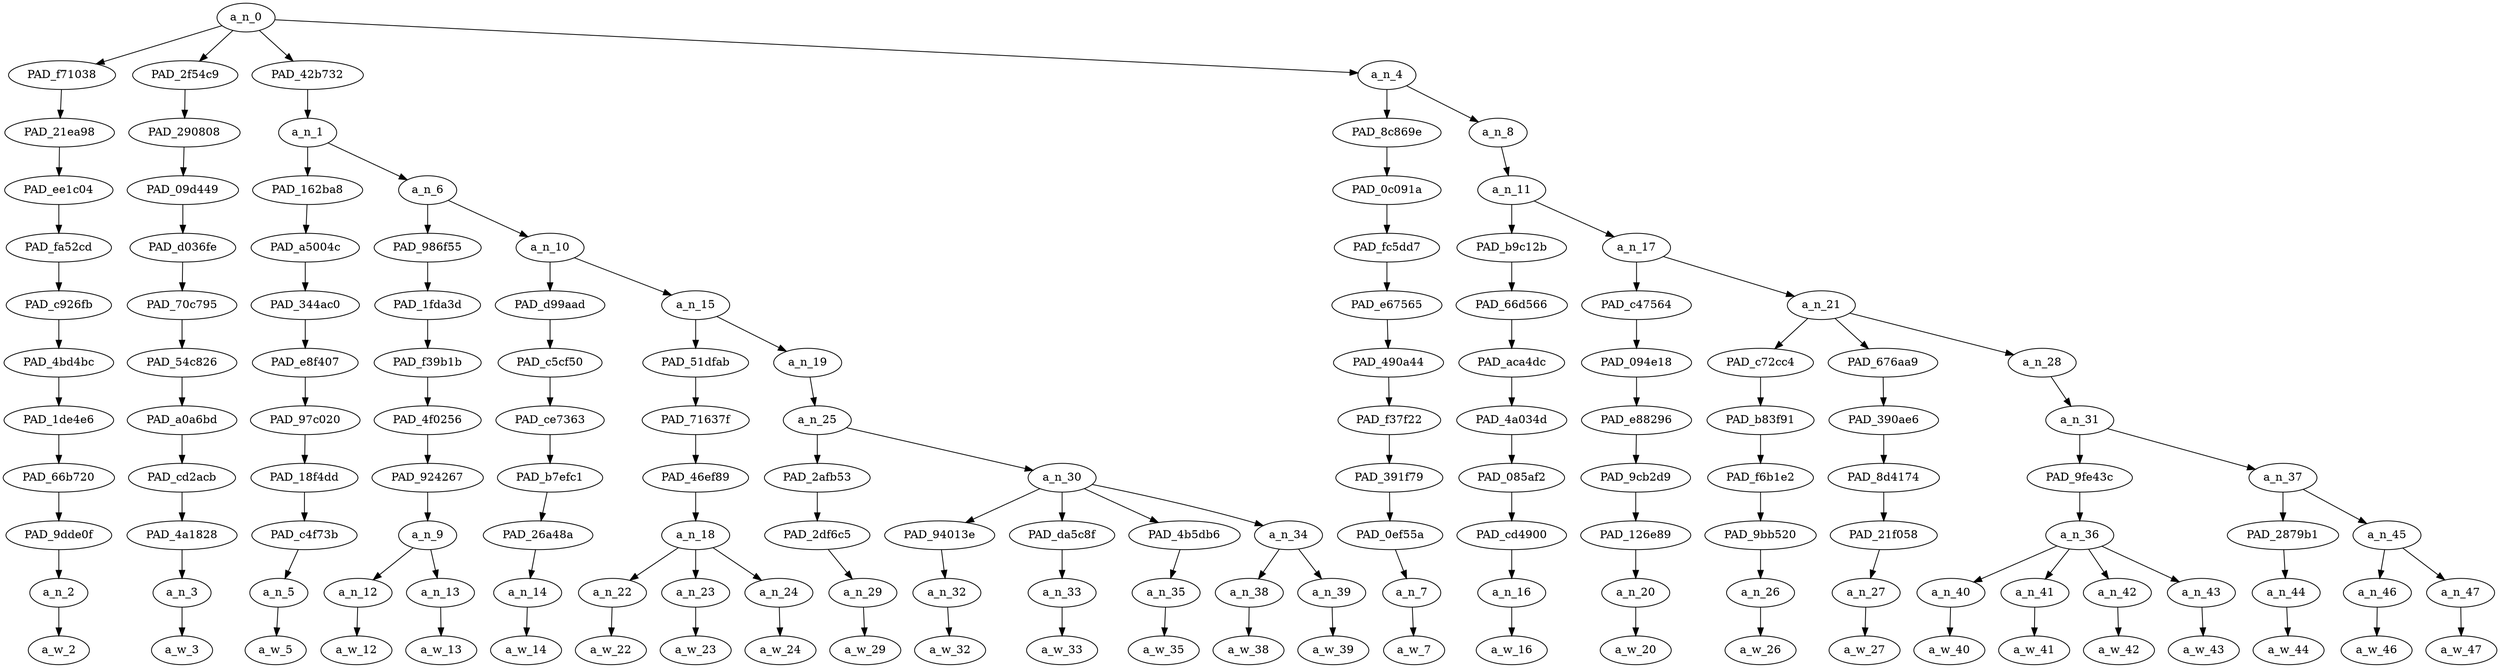 strict digraph "" {
	a_n_0	[div_dir=1,
		index=0,
		level=11,
		pos="11.180013020833334,11!",
		text_span="[0, 1, 2, 3, 4, 5, 6, 7, 8, 9, 10, 11, 12, 13, 14, 15, 16, 17, 18, 19, 20, 21, 22, 23, 24, 25, 26]",
		value=0.99999999];
	PAD_f71038	[div_dir=1,
		index=1,
		level=10,
		pos="13.0,10!",
		text_span="[13]",
		value=0.02523345];
	a_n_0 -> PAD_f71038;
	PAD_2f54c9	[div_dir=1,
		index=2,
		level=10,
		pos="14.0,10!",
		text_span="[14]",
		value=0.02444621];
	a_n_0 -> PAD_2f54c9;
	PAD_42b732	[div_dir=1,
		index=0,
		level=10,
		pos="1.58984375,10!",
		text_span="[0, 1, 2, 3, 4, 5, 6, 7, 8, 9, 10, 11, 12]",
		value=0.43437979];
	a_n_0 -> PAD_42b732;
	a_n_4	[div_dir=1,
		index=3,
		level=10,
		pos="16.130208333333336,10!",
		text_span="[15, 16, 17, 18, 19, 20, 21, 22, 23, 24, 25, 26]",
		value=0.51493532];
	a_n_0 -> a_n_4;
	PAD_21ea98	[div_dir=1,
		index=1,
		level=9,
		pos="13.0,9!",
		text_span="[13]",
		value=0.02523345];
	PAD_f71038 -> PAD_21ea98;
	PAD_ee1c04	[div_dir=1,
		index=2,
		level=8,
		pos="13.0,8!",
		text_span="[13]",
		value=0.02523345];
	PAD_21ea98 -> PAD_ee1c04;
	PAD_fa52cd	[div_dir=1,
		index=3,
		level=7,
		pos="13.0,7!",
		text_span="[13]",
		value=0.02523345];
	PAD_ee1c04 -> PAD_fa52cd;
	PAD_c926fb	[div_dir=1,
		index=4,
		level=6,
		pos="13.0,6!",
		text_span="[13]",
		value=0.02523345];
	PAD_fa52cd -> PAD_c926fb;
	PAD_4bd4bc	[div_dir=1,
		index=5,
		level=5,
		pos="13.0,5!",
		text_span="[13]",
		value=0.02523345];
	PAD_c926fb -> PAD_4bd4bc;
	PAD_1de4e6	[div_dir=1,
		index=5,
		level=4,
		pos="13.0,4!",
		text_span="[13]",
		value=0.02523345];
	PAD_4bd4bc -> PAD_1de4e6;
	PAD_66b720	[div_dir=1,
		index=6,
		level=3,
		pos="13.0,3!",
		text_span="[13]",
		value=0.02523345];
	PAD_1de4e6 -> PAD_66b720;
	PAD_9dde0f	[div_dir=1,
		index=9,
		level=2,
		pos="13.0,2!",
		text_span="[13]",
		value=0.02523345];
	PAD_66b720 -> PAD_9dde0f;
	a_n_2	[div_dir=1,
		index=13,
		level=1,
		pos="13.0,1!",
		text_span="[13]",
		value=0.02523345];
	PAD_9dde0f -> a_n_2;
	a_w_2	[div_dir=0,
		index=13,
		level=0,
		pos="13,0!",
		text_span="[13]",
		value=then];
	a_n_2 -> a_w_2;
	PAD_290808	[div_dir=1,
		index=2,
		level=9,
		pos="14.0,9!",
		text_span="[14]",
		value=0.02444621];
	PAD_2f54c9 -> PAD_290808;
	PAD_09d449	[div_dir=1,
		index=3,
		level=8,
		pos="14.0,8!",
		text_span="[14]",
		value=0.02444621];
	PAD_290808 -> PAD_09d449;
	PAD_d036fe	[div_dir=1,
		index=4,
		level=7,
		pos="14.0,7!",
		text_span="[14]",
		value=0.02444621];
	PAD_09d449 -> PAD_d036fe;
	PAD_70c795	[div_dir=1,
		index=5,
		level=6,
		pos="14.0,6!",
		text_span="[14]",
		value=0.02444621];
	PAD_d036fe -> PAD_70c795;
	PAD_54c826	[div_dir=1,
		index=6,
		level=5,
		pos="14.0,5!",
		text_span="[14]",
		value=0.02444621];
	PAD_70c795 -> PAD_54c826;
	PAD_a0a6bd	[div_dir=1,
		index=6,
		level=4,
		pos="14.0,4!",
		text_span="[14]",
		value=0.02444621];
	PAD_54c826 -> PAD_a0a6bd;
	PAD_cd2acb	[div_dir=1,
		index=7,
		level=3,
		pos="14.0,3!",
		text_span="[14]",
		value=0.02444621];
	PAD_a0a6bd -> PAD_cd2acb;
	PAD_4a1828	[div_dir=1,
		index=10,
		level=2,
		pos="14.0,2!",
		text_span="[14]",
		value=0.02444621];
	PAD_cd2acb -> PAD_4a1828;
	a_n_3	[div_dir=1,
		index=14,
		level=1,
		pos="14.0,1!",
		text_span="[14]",
		value=0.02444621];
	PAD_4a1828 -> a_n_3;
	a_w_3	[div_dir=0,
		index=14,
		level=0,
		pos="14,0!",
		text_span="[14]",
		value=i];
	a_n_3 -> a_w_3;
	a_n_1	[div_dir=1,
		index=0,
		level=9,
		pos="1.58984375,9!",
		text_span="[0, 1, 2, 3, 4, 5, 6, 7, 8, 9, 10, 11, 12]",
		value=0.43437979];
	PAD_42b732 -> a_n_1;
	PAD_162ba8	[div_dir=1,
		index=0,
		level=8,
		pos="0.0,8!",
		text_span="[0]",
		value=0.04190144];
	a_n_1 -> PAD_162ba8;
	a_n_6	[div_dir=1,
		index=1,
		level=8,
		pos="3.1796875,8!",
		text_span="[1, 2, 3, 4, 5, 6, 7, 8, 9, 10, 11, 12]",
		value=0.39186080];
	a_n_1 -> a_n_6;
	PAD_a5004c	[div_dir=1,
		index=0,
		level=7,
		pos="0.0,7!",
		text_span="[0]",
		value=0.04190144];
	PAD_162ba8 -> PAD_a5004c;
	PAD_344ac0	[div_dir=1,
		index=0,
		level=6,
		pos="0.0,6!",
		text_span="[0]",
		value=0.04190144];
	PAD_a5004c -> PAD_344ac0;
	PAD_e8f407	[div_dir=1,
		index=0,
		level=5,
		pos="0.0,5!",
		text_span="[0]",
		value=0.04190144];
	PAD_344ac0 -> PAD_e8f407;
	PAD_97c020	[div_dir=1,
		index=0,
		level=4,
		pos="0.0,4!",
		text_span="[0]",
		value=0.04190144];
	PAD_e8f407 -> PAD_97c020;
	PAD_18f4dd	[div_dir=1,
		index=0,
		level=3,
		pos="0.0,3!",
		text_span="[0]",
		value=0.04190144];
	PAD_97c020 -> PAD_18f4dd;
	PAD_c4f73b	[div_dir=1,
		index=0,
		level=2,
		pos="0.0,2!",
		text_span="[0]",
		value=0.04190144];
	PAD_18f4dd -> PAD_c4f73b;
	a_n_5	[div_dir=1,
		index=0,
		level=1,
		pos="0.0,1!",
		text_span="[0]",
		value=0.04190144];
	PAD_c4f73b -> a_n_5;
	a_w_5	[div_dir=0,
		index=0,
		level=0,
		pos="0,0!",
		text_span="[0]",
		value=what];
	a_n_5 -> a_w_5;
	PAD_986f55	[div_dir=1,
		index=1,
		level=7,
		pos="1.5,7!",
		text_span="[1, 2]",
		value=0.06108492];
	a_n_6 -> PAD_986f55;
	a_n_10	[div_dir=1,
		index=2,
		level=7,
		pos="4.859375,7!",
		text_span="[3, 4, 5, 6, 7, 8, 9, 10, 11, 12]",
		value=0.33023050];
	a_n_6 -> a_n_10;
	PAD_1fda3d	[div_dir=1,
		index=1,
		level=6,
		pos="1.5,6!",
		text_span="[1, 2]",
		value=0.06108492];
	PAD_986f55 -> PAD_1fda3d;
	PAD_f39b1b	[div_dir=1,
		index=1,
		level=5,
		pos="1.5,5!",
		text_span="[1, 2]",
		value=0.06108492];
	PAD_1fda3d -> PAD_f39b1b;
	PAD_4f0256	[div_dir=1,
		index=1,
		level=4,
		pos="1.5,4!",
		text_span="[1, 2]",
		value=0.06108492];
	PAD_f39b1b -> PAD_4f0256;
	PAD_924267	[div_dir=1,
		index=1,
		level=3,
		pos="1.5,3!",
		text_span="[1, 2]",
		value=0.06108492];
	PAD_4f0256 -> PAD_924267;
	a_n_9	[div_dir=1,
		index=1,
		level=2,
		pos="1.5,2!",
		text_span="[1, 2]",
		value=0.06108492];
	PAD_924267 -> a_n_9;
	a_n_12	[div_dir=-1,
		index=1,
		level=1,
		pos="1.0,1!",
		text_span="[1]",
		value=0.02848342];
	a_n_9 -> a_n_12;
	a_n_13	[div_dir=1,
		index=2,
		level=1,
		pos="2.0,1!",
		text_span="[2]",
		value=0.03247236];
	a_n_9 -> a_n_13;
	a_w_12	[div_dir=0,
		index=1,
		level=0,
		pos="1,0!",
		text_span="[1]",
		value=the];
	a_n_12 -> a_w_12;
	a_w_13	[div_dir=0,
		index=2,
		level=0,
		pos="2,0!",
		text_span="[2]",
		value=fuck];
	a_n_13 -> a_w_13;
	PAD_d99aad	[div_dir=-1,
		index=2,
		level=6,
		pos="3.0,6!",
		text_span="[3]",
		value=0.02798887];
	a_n_10 -> PAD_d99aad;
	a_n_15	[div_dir=1,
		index=3,
		level=6,
		pos="6.71875,6!",
		text_span="[4, 5, 6, 7, 8, 9, 10, 11, 12]",
		value=0.30170457];
	a_n_10 -> a_n_15;
	PAD_c5cf50	[div_dir=-1,
		index=2,
		level=5,
		pos="3.0,5!",
		text_span="[3]",
		value=0.02798887];
	PAD_d99aad -> PAD_c5cf50;
	PAD_ce7363	[div_dir=-1,
		index=2,
		level=4,
		pos="3.0,4!",
		text_span="[3]",
		value=0.02798887];
	PAD_c5cf50 -> PAD_ce7363;
	PAD_b7efc1	[div_dir=-1,
		index=2,
		level=3,
		pos="3.0,3!",
		text_span="[3]",
		value=0.02798887];
	PAD_ce7363 -> PAD_b7efc1;
	PAD_26a48a	[div_dir=-1,
		index=2,
		level=2,
		pos="3.0,2!",
		text_span="[3]",
		value=0.02798887];
	PAD_b7efc1 -> PAD_26a48a;
	a_n_14	[div_dir=-1,
		index=3,
		level=1,
		pos="3.0,1!",
		text_span="[3]",
		value=0.02798887];
	PAD_26a48a -> a_n_14;
	a_w_14	[div_dir=0,
		index=3,
		level=0,
		pos="3,0!",
		text_span="[3]",
		value=is];
	a_n_14 -> a_w_14;
	PAD_51dfab	[div_dir=1,
		index=3,
		level=5,
		pos="5.0,5!",
		text_span="[4, 5, 6]",
		value=0.12829639];
	a_n_15 -> PAD_51dfab;
	a_n_19	[div_dir=1,
		index=4,
		level=5,
		pos="8.4375,5!",
		text_span="[7, 8, 9, 10, 11, 12]",
		value=0.17284042];
	a_n_15 -> a_n_19;
	PAD_71637f	[div_dir=1,
		index=3,
		level=4,
		pos="5.0,4!",
		text_span="[4, 5, 6]",
		value=0.12829639];
	PAD_51dfab -> PAD_71637f;
	PAD_46ef89	[div_dir=1,
		index=3,
		level=3,
		pos="5.0,3!",
		text_span="[4, 5, 6]",
		value=0.12829639];
	PAD_71637f -> PAD_46ef89;
	a_n_18	[div_dir=1,
		index=3,
		level=2,
		pos="5.0,2!",
		text_span="[4, 5, 6]",
		value=0.12829639];
	PAD_46ef89 -> a_n_18;
	a_n_22	[div_dir=1,
		index=4,
		level=1,
		pos="4.0,1!",
		text_span="[4]",
		value=0.02622523];
	a_n_18 -> a_n_22;
	a_n_23	[div_dir=1,
		index=5,
		level=1,
		pos="5.0,1!",
		text_span="[5]",
		value=0.03773094];
	a_n_18 -> a_n_23;
	a_n_24	[div_dir=1,
		index=6,
		level=1,
		pos="6.0,1!",
		text_span="[6]",
		value=0.06400652];
	a_n_18 -> a_n_24;
	a_w_22	[div_dir=0,
		index=4,
		level=0,
		pos="4,0!",
		text_span="[4]",
		value=a];
	a_n_22 -> a_w_22;
	a_w_23	[div_dir=0,
		index=5,
		level=0,
		pos="5,0!",
		text_span="[5]",
		value=baba];
	a_n_23 -> a_w_23;
	a_w_24	[div_dir=0,
		index=6,
		level=0,
		pos="6,0!",
		text_span="[6]",
		value=kamma];
	a_n_24 -> a_w_24;
	a_n_25	[div_dir=1,
		index=4,
		level=4,
		pos="8.4375,4!",
		text_span="[7, 8, 9, 10, 11, 12]",
		value=0.17237969];
	a_n_19 -> a_n_25;
	PAD_2afb53	[div_dir=1,
		index=4,
		level=3,
		pos="7.0,3!",
		text_span="[7]",
		value=0.02277375];
	a_n_25 -> PAD_2afb53;
	a_n_30	[div_dir=1,
		index=5,
		level=3,
		pos="9.875,3!",
		text_span="[8, 9, 10, 11, 12]",
		value=0.14914522];
	a_n_25 -> a_n_30;
	PAD_2df6c5	[div_dir=1,
		index=4,
		level=2,
		pos="7.0,2!",
		text_span="[7]",
		value=0.02277375];
	PAD_2afb53 -> PAD_2df6c5;
	a_n_29	[div_dir=1,
		index=7,
		level=1,
		pos="7.0,1!",
		text_span="[7]",
		value=0.02277375];
	PAD_2df6c5 -> a_n_29;
	a_w_29	[div_dir=0,
		index=7,
		level=0,
		pos="7,0!",
		text_span="[7]",
		value=there];
	a_n_29 -> a_w_29;
	PAD_94013e	[div_dir=1,
		index=5,
		level=2,
		pos="8.0,2!",
		text_span="[8]",
		value=0.02176328];
	a_n_30 -> PAD_94013e;
	PAD_da5c8f	[div_dir=1,
		index=6,
		level=2,
		pos="9.0,2!",
		text_span="[9]",
		value=0.01963287];
	a_n_30 -> PAD_da5c8f;
	PAD_4b5db6	[div_dir=1,
		index=8,
		level=2,
		pos="12.0,2!",
		text_span="[12]",
		value=0.02576110];
	a_n_30 -> PAD_4b5db6;
	a_n_34	[div_dir=1,
		index=7,
		level=2,
		pos="10.5,2!",
		text_span="[10, 11]",
		value=0.08157078];
	a_n_30 -> a_n_34;
	a_n_32	[div_dir=1,
		index=8,
		level=1,
		pos="8.0,1!",
		text_span="[8]",
		value=0.02176328];
	PAD_94013e -> a_n_32;
	a_w_32	[div_dir=0,
		index=8,
		level=0,
		pos="8,0!",
		text_span="[8]",
		value=were];
	a_n_32 -> a_w_32;
	a_n_33	[div_dir=1,
		index=9,
		level=1,
		pos="9.0,1!",
		text_span="[9]",
		value=0.01963287];
	PAD_da5c8f -> a_n_33;
	a_w_33	[div_dir=0,
		index=9,
		level=0,
		pos="9,0!",
		text_span="[9]",
		value=not];
	a_n_33 -> a_w_33;
	a_n_35	[div_dir=1,
		index=12,
		level=1,
		pos="12.0,1!",
		text_span="[12]",
		value=0.02576110];
	PAD_4b5db6 -> a_n_35;
	a_w_35	[div_dir=0,
		index=12,
		level=0,
		pos="12,0!",
		text_span="[12]",
		value=back];
	a_n_35 -> a_w_35;
	a_n_38	[div_dir=1,
		index=10,
		level=1,
		pos="10.0,1!",
		text_span="[10]",
		value=0.02714700];
	a_n_34 -> a_n_38;
	a_n_39	[div_dir=1,
		index=11,
		level=1,
		pos="11.0,1!",
		text_span="[11]",
		value=0.05389202];
	a_n_34 -> a_n_39;
	a_w_38	[div_dir=0,
		index=10,
		level=0,
		pos="10,0!",
		text_span="[10]",
		value=any];
	a_n_38 -> a_w_38;
	a_w_39	[div_dir=0,
		index=11,
		level=0,
		pos="11,0!",
		text_span="[11]",
		value=jews];
	a_n_39 -> a_w_39;
	PAD_8c869e	[div_dir=1,
		index=3,
		level=9,
		pos="15.0,9!",
		text_span="[15]",
		value=0.02404227];
	a_n_4 -> PAD_8c869e;
	a_n_8	[div_dir=1,
		index=4,
		level=9,
		pos="17.260416666666668,9!",
		text_span="[16, 17, 18, 19, 20, 21, 22, 23, 24, 25, 26]",
		value=0.49008370];
	a_n_4 -> a_n_8;
	PAD_0c091a	[div_dir=1,
		index=4,
		level=8,
		pos="15.0,8!",
		text_span="[15]",
		value=0.02404227];
	PAD_8c869e -> PAD_0c091a;
	PAD_fc5dd7	[div_dir=1,
		index=5,
		level=7,
		pos="15.0,7!",
		text_span="[15]",
		value=0.02404227];
	PAD_0c091a -> PAD_fc5dd7;
	PAD_e67565	[div_dir=1,
		index=6,
		level=6,
		pos="15.0,6!",
		text_span="[15]",
		value=0.02404227];
	PAD_fc5dd7 -> PAD_e67565;
	PAD_490a44	[div_dir=1,
		index=7,
		level=5,
		pos="15.0,5!",
		text_span="[15]",
		value=0.02404227];
	PAD_e67565 -> PAD_490a44;
	PAD_f37f22	[div_dir=1,
		index=7,
		level=4,
		pos="15.0,4!",
		text_span="[15]",
		value=0.02404227];
	PAD_490a44 -> PAD_f37f22;
	PAD_391f79	[div_dir=1,
		index=8,
		level=3,
		pos="15.0,3!",
		text_span="[15]",
		value=0.02404227];
	PAD_f37f22 -> PAD_391f79;
	PAD_0ef55a	[div_dir=1,
		index=11,
		level=2,
		pos="15.0,2!",
		text_span="[15]",
		value=0.02404227];
	PAD_391f79 -> PAD_0ef55a;
	a_n_7	[div_dir=1,
		index=15,
		level=1,
		pos="15.0,1!",
		text_span="[15]",
		value=0.02404227];
	PAD_0ef55a -> a_n_7;
	a_w_7	[div_dir=0,
		index=15,
		level=0,
		pos="15,0!",
		text_span="[15]",
		value=believe];
	a_n_7 -> a_w_7;
	a_n_11	[div_dir=1,
		index=5,
		level=8,
		pos="17.260416666666668,8!",
		text_span="[16, 17, 18, 19, 20, 21, 22, 23, 24, 25, 26]",
		value=0.48927556];
	a_n_8 -> a_n_11;
	PAD_b9c12b	[div_dir=1,
		index=6,
		level=7,
		pos="16.0,7!",
		text_span="[16]",
		value=0.02476284];
	a_n_11 -> PAD_b9c12b;
	a_n_17	[div_dir=1,
		index=7,
		level=7,
		pos="18.520833333333336,7!",
		text_span="[17, 18, 19, 20, 21, 22, 23, 24, 25, 26]",
		value=0.46370458];
	a_n_11 -> a_n_17;
	PAD_66d566	[div_dir=1,
		index=7,
		level=6,
		pos="16.0,6!",
		text_span="[16]",
		value=0.02476284];
	PAD_b9c12b -> PAD_66d566;
	PAD_aca4dc	[div_dir=1,
		index=8,
		level=5,
		pos="16.0,5!",
		text_span="[16]",
		value=0.02476284];
	PAD_66d566 -> PAD_aca4dc;
	PAD_4a034d	[div_dir=1,
		index=8,
		level=4,
		pos="16.0,4!",
		text_span="[16]",
		value=0.02476284];
	PAD_aca4dc -> PAD_4a034d;
	PAD_085af2	[div_dir=1,
		index=9,
		level=3,
		pos="16.0,3!",
		text_span="[16]",
		value=0.02476284];
	PAD_4a034d -> PAD_085af2;
	PAD_cd4900	[div_dir=1,
		index=12,
		level=2,
		pos="16.0,2!",
		text_span="[16]",
		value=0.02476284];
	PAD_085af2 -> PAD_cd4900;
	a_n_16	[div_dir=1,
		index=16,
		level=1,
		pos="16.0,1!",
		text_span="[16]",
		value=0.02476284];
	PAD_cd4900 -> a_n_16;
	a_w_16	[div_dir=0,
		index=16,
		level=0,
		pos="16,0!",
		text_span="[16]",
		value=they];
	a_n_16 -> a_w_16;
	PAD_c47564	[div_dir=1,
		index=8,
		level=6,
		pos="17.0,6!",
		text_span="[17]",
		value=0.02242120];
	a_n_17 -> PAD_c47564;
	a_n_21	[div_dir=1,
		index=9,
		level=6,
		pos="20.041666666666668,6!",
		text_span="[18, 19, 20, 21, 22, 23, 24, 25, 26]",
		value=0.44048964];
	a_n_17 -> a_n_21;
	PAD_094e18	[div_dir=1,
		index=9,
		level=5,
		pos="17.0,5!",
		text_span="[17]",
		value=0.02242120];
	PAD_c47564 -> PAD_094e18;
	PAD_e88296	[div_dir=1,
		index=9,
		level=4,
		pos="17.0,4!",
		text_span="[17]",
		value=0.02242120];
	PAD_094e18 -> PAD_e88296;
	PAD_9cb2d9	[div_dir=1,
		index=10,
		level=3,
		pos="17.0,3!",
		text_span="[17]",
		value=0.02242120];
	PAD_e88296 -> PAD_9cb2d9;
	PAD_126e89	[div_dir=1,
		index=13,
		level=2,
		pos="17.0,2!",
		text_span="[17]",
		value=0.02242120];
	PAD_9cb2d9 -> PAD_126e89;
	a_n_20	[div_dir=1,
		index=17,
		level=1,
		pos="17.0,1!",
		text_span="[17]",
		value=0.02242120];
	PAD_126e89 -> a_n_20;
	a_w_20	[div_dir=0,
		index=17,
		level=0,
		pos="17,0!",
		text_span="[17]",
		value=were1];
	a_n_20 -> a_w_20;
	PAD_c72cc4	[div_dir=-1,
		index=10,
		level=5,
		pos="18.0,5!",
		text_span="[18]",
		value=0.02678540];
	a_n_21 -> PAD_c72cc4;
	PAD_676aa9	[div_dir=1,
		index=11,
		level=5,
		pos="19.0,5!",
		text_span="[19]",
		value=0.07030692];
	a_n_21 -> PAD_676aa9;
	a_n_28	[div_dir=1,
		index=12,
		level=5,
		pos="23.125,5!",
		text_span="[20, 21, 22, 23, 24, 25, 26]",
		value=0.34257119];
	a_n_21 -> a_n_28;
	PAD_b83f91	[div_dir=-1,
		index=10,
		level=4,
		pos="18.0,4!",
		text_span="[18]",
		value=0.02678540];
	PAD_c72cc4 -> PAD_b83f91;
	PAD_f6b1e2	[div_dir=-1,
		index=11,
		level=3,
		pos="18.0,3!",
		text_span="[18]",
		value=0.02678540];
	PAD_b83f91 -> PAD_f6b1e2;
	PAD_9bb520	[div_dir=-1,
		index=14,
		level=2,
		pos="18.0,2!",
		text_span="[18]",
		value=0.02678540];
	PAD_f6b1e2 -> PAD_9bb520;
	a_n_26	[div_dir=-1,
		index=18,
		level=1,
		pos="18.0,1!",
		text_span="[18]",
		value=0.02678540];
	PAD_9bb520 -> a_n_26;
	a_w_26	[div_dir=0,
		index=18,
		level=0,
		pos="18,0!",
		text_span="[18]",
		value=called];
	a_n_26 -> a_w_26;
	PAD_390ae6	[div_dir=1,
		index=11,
		level=4,
		pos="19.0,4!",
		text_span="[19]",
		value=0.07030692];
	PAD_676aa9 -> PAD_390ae6;
	PAD_8d4174	[div_dir=1,
		index=12,
		level=3,
		pos="19.0,3!",
		text_span="[19]",
		value=0.07030692];
	PAD_390ae6 -> PAD_8d4174;
	PAD_21f058	[div_dir=1,
		index=15,
		level=2,
		pos="19.0,2!",
		text_span="[19]",
		value=0.07030692];
	PAD_8d4174 -> PAD_21f058;
	a_n_27	[div_dir=1,
		index=19,
		level=1,
		pos="19.0,1!",
		text_span="[19]",
		value=0.07030692];
	PAD_21f058 -> a_n_27;
	a_w_27	[div_dir=0,
		index=19,
		level=0,
		pos="19,0!",
		text_span="[19]",
		value=hebrews];
	a_n_27 -> a_w_27;
	a_n_31	[div_dir=1,
		index=12,
		level=4,
		pos="23.125,4!",
		text_span="[20, 21, 22, 23, 24, 25, 26]",
		value=0.34169342];
	a_n_28 -> a_n_31;
	PAD_9fe43c	[div_dir=1,
		index=13,
		level=3,
		pos="21.5,3!",
		text_span="[20, 21, 22, 23]",
		value=0.11225262];
	a_n_31 -> PAD_9fe43c;
	a_n_37	[div_dir=1,
		index=14,
		level=3,
		pos="24.75,3!",
		text_span="[24, 25, 26]",
		value=0.22856304];
	a_n_31 -> a_n_37;
	a_n_36	[div_dir=1,
		index=16,
		level=2,
		pos="21.5,2!",
		text_span="[20, 21, 22, 23]",
		value=0.11225262];
	PAD_9fe43c -> a_n_36;
	a_n_40	[div_dir=1,
		index=20,
		level=1,
		pos="20.0,1!",
		text_span="[20]",
		value=0.02491809];
	a_n_36 -> a_n_40;
	a_n_41	[div_dir=1,
		index=21,
		level=1,
		pos="21.0,1!",
		text_span="[21]",
		value=0.02528111];
	a_n_36 -> a_n_41;
	a_n_42	[div_dir=1,
		index=22,
		level=1,
		pos="22.0,1!",
		text_span="[22]",
		value=0.02865704];
	a_n_36 -> a_n_42;
	a_n_43	[div_dir=1,
		index=23,
		level=1,
		pos="23.0,1!",
		text_span="[23]",
		value=0.03316563];
	a_n_36 -> a_n_43;
	a_w_40	[div_dir=0,
		index=20,
		level=0,
		pos="20,0!",
		text_span="[20]",
		value=just];
	a_n_40 -> a_w_40;
	a_w_41	[div_dir=0,
		index=21,
		level=0,
		pos="21,0!",
		text_span="[21]",
		value=another];
	a_n_41 -> a_w_41;
	a_w_42	[div_dir=0,
		index=22,
		level=0,
		pos="22,0!",
		text_span="[22]",
		value=semitic];
	a_n_42 -> a_w_42;
	a_w_43	[div_dir=0,
		index=23,
		level=0,
		pos="23,0!",
		text_span="[23]",
		value=variety];
	a_n_43 -> a_w_43;
	PAD_2879b1	[div_dir=1,
		index=17,
		level=2,
		pos="24.0,2!",
		text_span="[24]",
		value=0.02980239];
	a_n_37 -> PAD_2879b1;
	a_n_45	[div_dir=1,
		index=18,
		level=2,
		pos="25.5,2!",
		text_span="[25, 26]",
		value=0.19777077];
	a_n_37 -> a_n_45;
	a_n_44	[div_dir=1,
		index=24,
		level=1,
		pos="24.0,1!",
		text_span="[24]",
		value=0.02980239];
	PAD_2879b1 -> a_n_44;
	a_w_44	[div_dir=0,
		index=24,
		level=0,
		pos="24,0!",
		text_span="[24]",
		value=of];
	a_n_44 -> a_w_44;
	a_n_46	[div_dir=1,
		index=25,
		level=1,
		pos="25.0,1!",
		text_span="[25]",
		value=0.05726496];
	a_n_45 -> a_n_46;
	a_n_47	[div_dir=1,
		index=26,
		level=1,
		pos="26.0,1!",
		text_span="[26]",
		value=0.13948564];
	a_n_45 -> a_n_47;
	a_w_46	[div_dir=0,
		index=25,
		level=0,
		pos="25,0!",
		text_span="[25]",
		value=sand];
	a_n_46 -> a_w_46;
	a_w_47	[div_dir=0,
		index=26,
		level=0,
		pos="26,0!",
		text_span="[26]",
		value=nigger];
	a_n_47 -> a_w_47;
}
